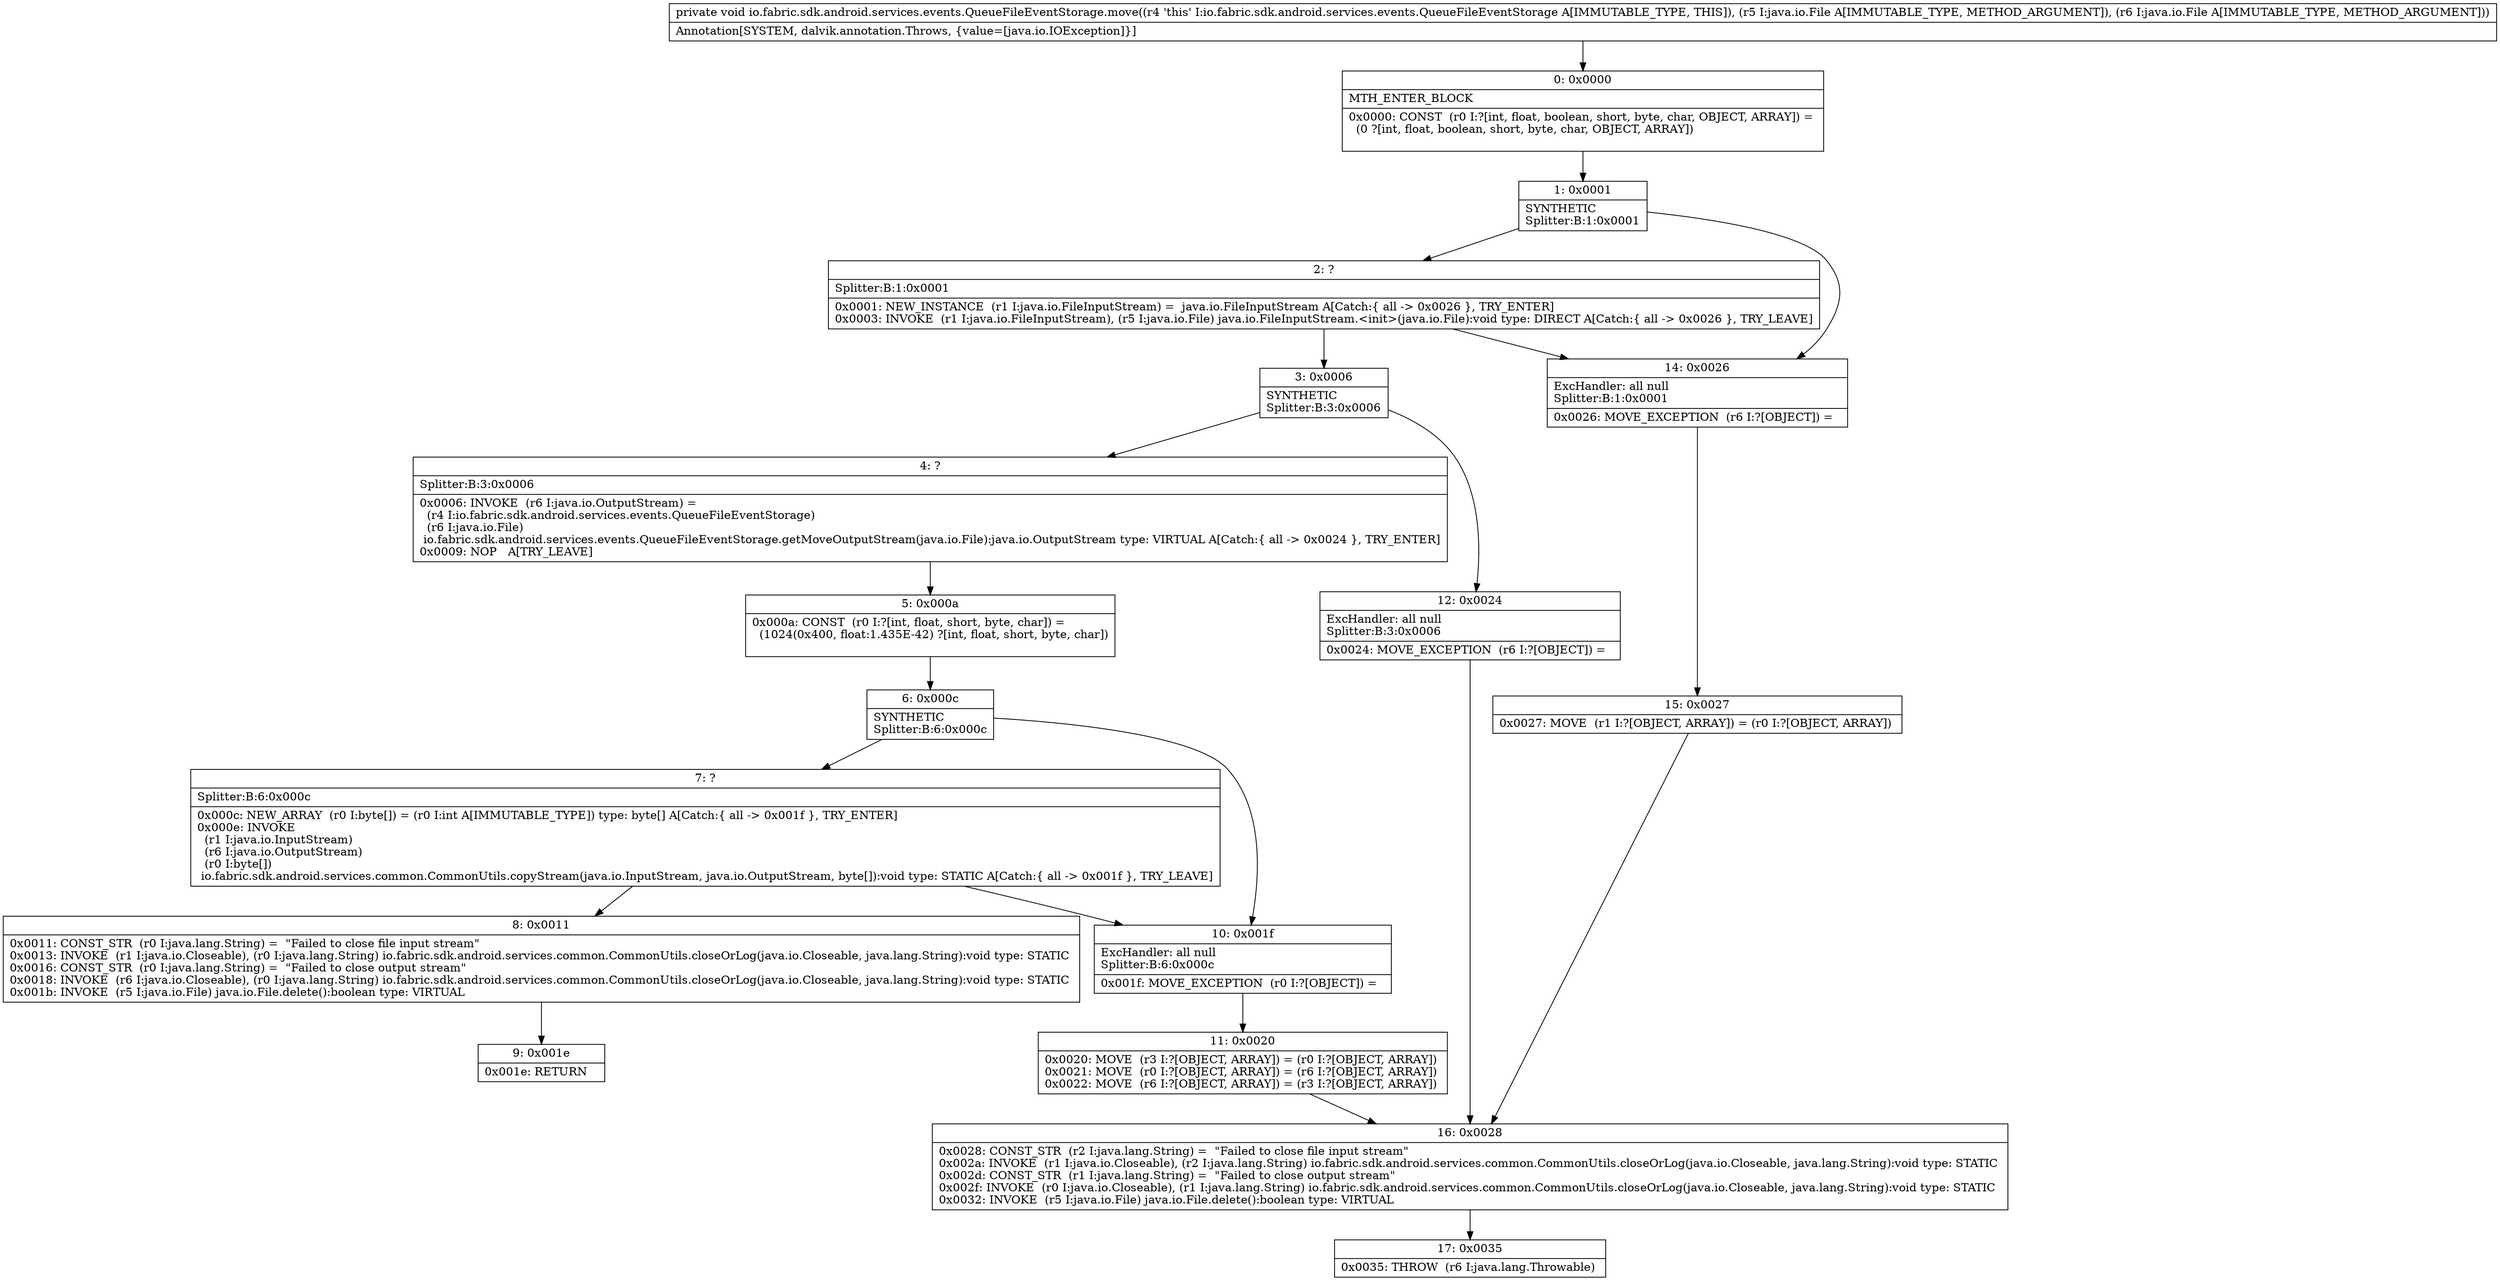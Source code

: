 digraph "CFG forio.fabric.sdk.android.services.events.QueueFileEventStorage.move(Ljava\/io\/File;Ljava\/io\/File;)V" {
Node_0 [shape=record,label="{0\:\ 0x0000|MTH_ENTER_BLOCK\l|0x0000: CONST  (r0 I:?[int, float, boolean, short, byte, char, OBJECT, ARRAY]) = \l  (0 ?[int, float, boolean, short, byte, char, OBJECT, ARRAY])\l \l}"];
Node_1 [shape=record,label="{1\:\ 0x0001|SYNTHETIC\lSplitter:B:1:0x0001\l}"];
Node_2 [shape=record,label="{2\:\ ?|Splitter:B:1:0x0001\l|0x0001: NEW_INSTANCE  (r1 I:java.io.FileInputStream) =  java.io.FileInputStream A[Catch:\{ all \-\> 0x0026 \}, TRY_ENTER]\l0x0003: INVOKE  (r1 I:java.io.FileInputStream), (r5 I:java.io.File) java.io.FileInputStream.\<init\>(java.io.File):void type: DIRECT A[Catch:\{ all \-\> 0x0026 \}, TRY_LEAVE]\l}"];
Node_3 [shape=record,label="{3\:\ 0x0006|SYNTHETIC\lSplitter:B:3:0x0006\l}"];
Node_4 [shape=record,label="{4\:\ ?|Splitter:B:3:0x0006\l|0x0006: INVOKE  (r6 I:java.io.OutputStream) = \l  (r4 I:io.fabric.sdk.android.services.events.QueueFileEventStorage)\l  (r6 I:java.io.File)\l io.fabric.sdk.android.services.events.QueueFileEventStorage.getMoveOutputStream(java.io.File):java.io.OutputStream type: VIRTUAL A[Catch:\{ all \-\> 0x0024 \}, TRY_ENTER]\l0x0009: NOP   A[TRY_LEAVE]\l}"];
Node_5 [shape=record,label="{5\:\ 0x000a|0x000a: CONST  (r0 I:?[int, float, short, byte, char]) = \l  (1024(0x400, float:1.435E\-42) ?[int, float, short, byte, char])\l \l}"];
Node_6 [shape=record,label="{6\:\ 0x000c|SYNTHETIC\lSplitter:B:6:0x000c\l}"];
Node_7 [shape=record,label="{7\:\ ?|Splitter:B:6:0x000c\l|0x000c: NEW_ARRAY  (r0 I:byte[]) = (r0 I:int A[IMMUTABLE_TYPE]) type: byte[] A[Catch:\{ all \-\> 0x001f \}, TRY_ENTER]\l0x000e: INVOKE  \l  (r1 I:java.io.InputStream)\l  (r6 I:java.io.OutputStream)\l  (r0 I:byte[])\l io.fabric.sdk.android.services.common.CommonUtils.copyStream(java.io.InputStream, java.io.OutputStream, byte[]):void type: STATIC A[Catch:\{ all \-\> 0x001f \}, TRY_LEAVE]\l}"];
Node_8 [shape=record,label="{8\:\ 0x0011|0x0011: CONST_STR  (r0 I:java.lang.String) =  \"Failed to close file input stream\" \l0x0013: INVOKE  (r1 I:java.io.Closeable), (r0 I:java.lang.String) io.fabric.sdk.android.services.common.CommonUtils.closeOrLog(java.io.Closeable, java.lang.String):void type: STATIC \l0x0016: CONST_STR  (r0 I:java.lang.String) =  \"Failed to close output stream\" \l0x0018: INVOKE  (r6 I:java.io.Closeable), (r0 I:java.lang.String) io.fabric.sdk.android.services.common.CommonUtils.closeOrLog(java.io.Closeable, java.lang.String):void type: STATIC \l0x001b: INVOKE  (r5 I:java.io.File) java.io.File.delete():boolean type: VIRTUAL \l}"];
Node_9 [shape=record,label="{9\:\ 0x001e|0x001e: RETURN   \l}"];
Node_10 [shape=record,label="{10\:\ 0x001f|ExcHandler: all null\lSplitter:B:6:0x000c\l|0x001f: MOVE_EXCEPTION  (r0 I:?[OBJECT]) =  \l}"];
Node_11 [shape=record,label="{11\:\ 0x0020|0x0020: MOVE  (r3 I:?[OBJECT, ARRAY]) = (r0 I:?[OBJECT, ARRAY]) \l0x0021: MOVE  (r0 I:?[OBJECT, ARRAY]) = (r6 I:?[OBJECT, ARRAY]) \l0x0022: MOVE  (r6 I:?[OBJECT, ARRAY]) = (r3 I:?[OBJECT, ARRAY]) \l}"];
Node_12 [shape=record,label="{12\:\ 0x0024|ExcHandler: all null\lSplitter:B:3:0x0006\l|0x0024: MOVE_EXCEPTION  (r6 I:?[OBJECT]) =  \l}"];
Node_14 [shape=record,label="{14\:\ 0x0026|ExcHandler: all null\lSplitter:B:1:0x0001\l|0x0026: MOVE_EXCEPTION  (r6 I:?[OBJECT]) =  \l}"];
Node_15 [shape=record,label="{15\:\ 0x0027|0x0027: MOVE  (r1 I:?[OBJECT, ARRAY]) = (r0 I:?[OBJECT, ARRAY]) \l}"];
Node_16 [shape=record,label="{16\:\ 0x0028|0x0028: CONST_STR  (r2 I:java.lang.String) =  \"Failed to close file input stream\" \l0x002a: INVOKE  (r1 I:java.io.Closeable), (r2 I:java.lang.String) io.fabric.sdk.android.services.common.CommonUtils.closeOrLog(java.io.Closeable, java.lang.String):void type: STATIC \l0x002d: CONST_STR  (r1 I:java.lang.String) =  \"Failed to close output stream\" \l0x002f: INVOKE  (r0 I:java.io.Closeable), (r1 I:java.lang.String) io.fabric.sdk.android.services.common.CommonUtils.closeOrLog(java.io.Closeable, java.lang.String):void type: STATIC \l0x0032: INVOKE  (r5 I:java.io.File) java.io.File.delete():boolean type: VIRTUAL \l}"];
Node_17 [shape=record,label="{17\:\ 0x0035|0x0035: THROW  (r6 I:java.lang.Throwable) \l}"];
MethodNode[shape=record,label="{private void io.fabric.sdk.android.services.events.QueueFileEventStorage.move((r4 'this' I:io.fabric.sdk.android.services.events.QueueFileEventStorage A[IMMUTABLE_TYPE, THIS]), (r5 I:java.io.File A[IMMUTABLE_TYPE, METHOD_ARGUMENT]), (r6 I:java.io.File A[IMMUTABLE_TYPE, METHOD_ARGUMENT]))  | Annotation[SYSTEM, dalvik.annotation.Throws, \{value=[java.io.IOException]\}]\l}"];
MethodNode -> Node_0;
Node_0 -> Node_1;
Node_1 -> Node_2;
Node_1 -> Node_14;
Node_2 -> Node_3;
Node_2 -> Node_14;
Node_3 -> Node_4;
Node_3 -> Node_12;
Node_4 -> Node_5;
Node_5 -> Node_6;
Node_6 -> Node_7;
Node_6 -> Node_10;
Node_7 -> Node_8;
Node_7 -> Node_10;
Node_8 -> Node_9;
Node_10 -> Node_11;
Node_11 -> Node_16;
Node_12 -> Node_16;
Node_14 -> Node_15;
Node_15 -> Node_16;
Node_16 -> Node_17;
}

